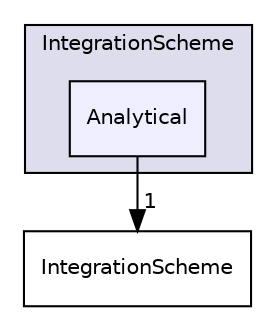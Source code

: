 digraph "src/lagrangian/intermediate/IntegrationScheme/Analytical" {
  bgcolor=transparent;
  compound=true
  node [ fontsize="10", fontname="Helvetica"];
  edge [ labelfontsize="10", labelfontname="Helvetica"];
  subgraph clusterdir_09df4de2b5aaa842302a6556950f73f6 {
    graph [ bgcolor="#ddddee", pencolor="black", label="IntegrationScheme" fontname="Helvetica", fontsize="10", URL="dir_09df4de2b5aaa842302a6556950f73f6.html"]
  dir_0eee13c47638f398792a22185eb7bdf9 [shape=box, label="Analytical", style="filled", fillcolor="#eeeeff", pencolor="black", URL="dir_0eee13c47638f398792a22185eb7bdf9.html"];
  }
  dir_fea04623556b0eb47dd50e7817bb140d [shape=box label="IntegrationScheme" URL="dir_fea04623556b0eb47dd50e7817bb140d.html"];
  dir_0eee13c47638f398792a22185eb7bdf9->dir_fea04623556b0eb47dd50e7817bb140d [headlabel="1", labeldistance=1.5 headhref="dir_001443_001448.html"];
}
